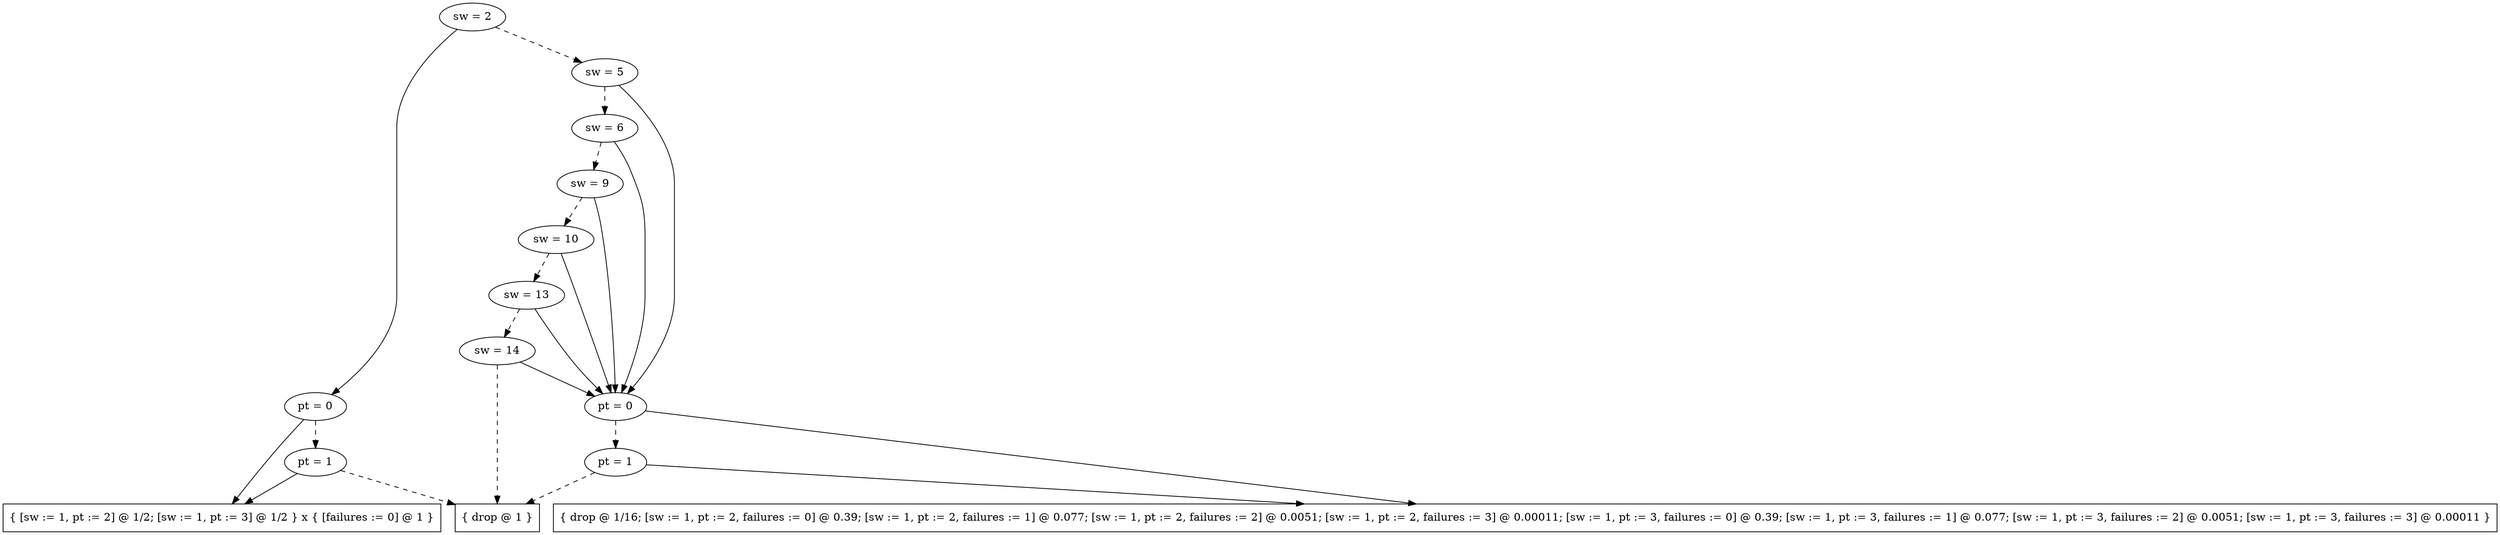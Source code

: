digraph tdk {
1587 [label="sw = 2"];
1587 -> 1572;
1587 -> 1585 [style="dashed"];
1572 [label="pt = 0"];
1572 -> 1491;
1572 -> 1518 [style="dashed"];
1491 [shape=box label="{ [sw := 1, pt := 2] @ 1/2; [sw := 1, pt := 3] @ 1/2 } x { [failures := 0] @ 1 }"];
1518 [label="pt = 1"];
1518 -> 1491;
1518 -> 0 [style="dashed"];
0 [shape=box label="{ drop @ 1 }"];
1585 [label="sw = 5"];
1585 -> 1557;
1585 -> 1583 [style="dashed"];
1557 [label="pt = 0"];
1557 -> 1476;
1557 -> 1503 [style="dashed"];
1476 [shape=box label="{ drop @ 1/16; [sw := 1, pt := 2, failures := 0] @ 0.39; [sw := 1, pt := 2, failures := 1] @ 0.077; [sw := 1, pt := 2, failures := 2] @ 0.0051; [sw := 1, pt := 2, failures := 3] @ 0.00011; [sw := 1, pt := 3, failures := 0] @ 0.39; [sw := 1, pt := 3, failures := 1] @ 0.077; [sw := 1, pt := 3, failures := 2] @ 0.0051; [sw := 1, pt := 3, failures := 3] @ 0.00011 }"];
1503 [label="pt = 1"];
1503 -> 1476;
1503 -> 0 [style="dashed"];
1583 [label="sw = 6"];
1583 -> 1557;
1583 -> 1581 [style="dashed"];
1581 [label="sw = 9"];
1581 -> 1557;
1581 -> 1579 [style="dashed"];
1579 [label="sw = 10"];
1579 -> 1557;
1579 -> 1577 [style="dashed"];
1577 [label="sw = 13"];
1577 -> 1557;
1577 -> 1575 [style="dashed"];
1575 [label="sw = 14"];
1575 -> 1557;
1575 -> 0 [style="dashed"];
{rank=same; 1579 ;}
{rank=same; 1518 1503 ;}
{rank=same; 1585 ;}
{rank=same; 1581 ;}
{rank=same; 1587 ;}
{rank=same; 1575 ;}
{rank=same; 1577 ;}
{rank=same; 1583 ;}
{rank=same; 1572 1557 ;}
}
